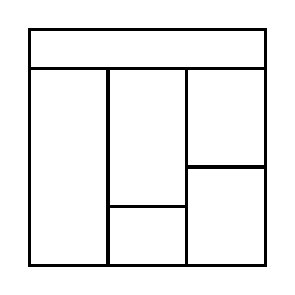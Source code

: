 \begin{tikzpicture}[very thick, scale=.5]
    \draw (0,5) rectangle (6,6);
    \draw (0,0) rectangle (2,5);
    \draw (2,3/2) rectangle (4,5);
    \draw (2,0) rectangle (4,3/2);
    \draw (4,5/2) rectangle (6,5);
    \draw (4,0) rectangle (6,5/2);
\end{tikzpicture}
